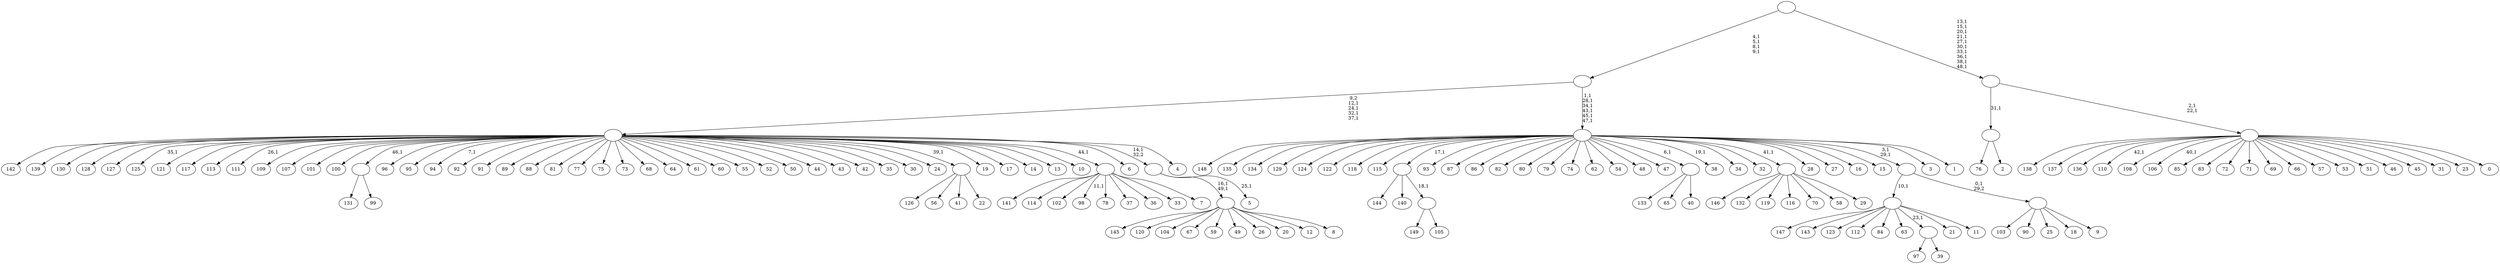 digraph T {
	200 [label="149"]
	199 [label="148"]
	198 [label="147"]
	197 [label="146"]
	196 [label="145"]
	195 [label="144"]
	194 [label="143"]
	193 [label="142"]
	192 [label="141"]
	191 [label="140"]
	190 [label="139"]
	189 [label="138"]
	188 [label="137"]
	187 [label="136"]
	186 [label="135"]
	185 [label="134"]
	184 [label="133"]
	183 [label="132"]
	182 [label="131"]
	181 [label="130"]
	180 [label="129"]
	179 [label="128"]
	178 [label="127"]
	177 [label="126"]
	176 [label="125"]
	174 [label="124"]
	173 [label="123"]
	172 [label="122"]
	171 [label="121"]
	170 [label="120"]
	169 [label="119"]
	168 [label="118"]
	167 [label="117"]
	166 [label="116"]
	165 [label="115"]
	164 [label="114"]
	163 [label="113"]
	162 [label="112"]
	161 [label="111"]
	159 [label="110"]
	157 [label="109"]
	156 [label="108"]
	155 [label="107"]
	154 [label="106"]
	152 [label="105"]
	151 [label=""]
	150 [label=""]
	149 [label="104"]
	148 [label="103"]
	147 [label="102"]
	146 [label="101"]
	145 [label="100"]
	144 [label="99"]
	143 [label=""]
	142 [label="98"]
	140 [label="97"]
	139 [label="96"]
	138 [label="95"]
	137 [label="94"]
	135 [label="93"]
	134 [label="92"]
	133 [label="91"]
	132 [label="90"]
	131 [label="89"]
	130 [label="88"]
	129 [label="87"]
	128 [label="86"]
	127 [label="85"]
	126 [label="84"]
	125 [label="83"]
	124 [label="82"]
	123 [label="81"]
	122 [label="80"]
	121 [label="79"]
	120 [label="78"]
	119 [label="77"]
	118 [label="76"]
	117 [label="75"]
	116 [label="74"]
	115 [label="73"]
	114 [label="72"]
	113 [label="71"]
	112 [label="70"]
	111 [label="69"]
	110 [label="68"]
	109 [label="67"]
	108 [label="66"]
	107 [label="65"]
	106 [label="64"]
	105 [label="63"]
	104 [label="62"]
	103 [label="61"]
	102 [label="60"]
	101 [label="59"]
	100 [label="58"]
	99 [label="57"]
	98 [label="56"]
	97 [label="55"]
	96 [label="54"]
	95 [label="53"]
	94 [label="52"]
	93 [label="51"]
	92 [label="50"]
	91 [label="49"]
	90 [label="48"]
	89 [label="47"]
	88 [label="46"]
	87 [label="45"]
	86 [label="44"]
	85 [label="43"]
	84 [label="42"]
	83 [label="41"]
	82 [label="40"]
	81 [label=""]
	80 [label="39"]
	79 [label=""]
	78 [label="38"]
	76 [label="37"]
	75 [label="36"]
	74 [label="35"]
	73 [label="34"]
	72 [label="33"]
	71 [label="32"]
	70 [label="31"]
	69 [label="30"]
	68 [label="29"]
	67 [label=""]
	66 [label="28"]
	65 [label="27"]
	64 [label="26"]
	63 [label="25"]
	62 [label="24"]
	61 [label="23"]
	60 [label="22"]
	59 [label=""]
	58 [label="21"]
	57 [label="20"]
	56 [label="19"]
	55 [label="18"]
	54 [label="17"]
	53 [label="16"]
	52 [label="15"]
	51 [label="14"]
	50 [label="13"]
	49 [label="12"]
	48 [label="11"]
	47 [label=""]
	46 [label="10"]
	45 [label="9"]
	44 [label=""]
	43 [label=""]
	41 [label="8"]
	40 [label=""]
	38 [label="7"]
	37 [label=""]
	36 [label="6"]
	35 [label="5"]
	33 [label=""]
	32 [label="4"]
	31 [label=""]
	27 [label="3"]
	26 [label="2"]
	25 [label=""]
	24 [label="1"]
	23 [label=""]
	17 [label=""]
	13 [label="0"]
	12 [label=""]
	10 [label=""]
	0 [label=""]
	151 -> 200 [label=""]
	151 -> 152 [label=""]
	150 -> 195 [label=""]
	150 -> 191 [label=""]
	150 -> 151 [label="18,1"]
	143 -> 182 [label=""]
	143 -> 144 [label=""]
	81 -> 184 [label=""]
	81 -> 107 [label=""]
	81 -> 82 [label=""]
	79 -> 140 [label=""]
	79 -> 80 [label=""]
	67 -> 197 [label=""]
	67 -> 183 [label=""]
	67 -> 169 [label=""]
	67 -> 166 [label=""]
	67 -> 112 [label=""]
	67 -> 100 [label=""]
	67 -> 68 [label=""]
	59 -> 177 [label=""]
	59 -> 98 [label=""]
	59 -> 83 [label=""]
	59 -> 60 [label=""]
	47 -> 198 [label=""]
	47 -> 194 [label=""]
	47 -> 173 [label=""]
	47 -> 162 [label=""]
	47 -> 126 [label=""]
	47 -> 105 [label=""]
	47 -> 79 [label="23,1"]
	47 -> 58 [label=""]
	47 -> 48 [label=""]
	44 -> 148 [label=""]
	44 -> 132 [label=""]
	44 -> 63 [label=""]
	44 -> 55 [label=""]
	44 -> 45 [label=""]
	43 -> 47 [label="10,1"]
	43 -> 44 [label="0,1\n29,2"]
	40 -> 196 [label=""]
	40 -> 170 [label=""]
	40 -> 149 [label=""]
	40 -> 109 [label=""]
	40 -> 101 [label=""]
	40 -> 91 [label=""]
	40 -> 64 [label=""]
	40 -> 57 [label=""]
	40 -> 49 [label=""]
	40 -> 41 [label=""]
	37 -> 142 [label="11,1"]
	37 -> 192 [label=""]
	37 -> 164 [label=""]
	37 -> 147 [label=""]
	37 -> 120 [label=""]
	37 -> 76 [label=""]
	37 -> 75 [label=""]
	37 -> 72 [label=""]
	37 -> 38 [label=""]
	33 -> 35 [label="25,1"]
	33 -> 40 [label="16,1\n49,1"]
	31 -> 137 [label="7,1"]
	31 -> 161 [label="26,1"]
	31 -> 176 [label="35,1"]
	31 -> 193 [label=""]
	31 -> 190 [label=""]
	31 -> 181 [label=""]
	31 -> 179 [label=""]
	31 -> 178 [label=""]
	31 -> 171 [label=""]
	31 -> 167 [label=""]
	31 -> 163 [label=""]
	31 -> 157 [label=""]
	31 -> 155 [label=""]
	31 -> 146 [label=""]
	31 -> 145 [label=""]
	31 -> 143 [label="46,1"]
	31 -> 139 [label=""]
	31 -> 138 [label=""]
	31 -> 134 [label=""]
	31 -> 133 [label=""]
	31 -> 131 [label=""]
	31 -> 130 [label=""]
	31 -> 123 [label=""]
	31 -> 119 [label=""]
	31 -> 117 [label=""]
	31 -> 115 [label=""]
	31 -> 110 [label=""]
	31 -> 106 [label=""]
	31 -> 103 [label=""]
	31 -> 102 [label=""]
	31 -> 97 [label=""]
	31 -> 94 [label=""]
	31 -> 92 [label=""]
	31 -> 86 [label=""]
	31 -> 85 [label=""]
	31 -> 84 [label=""]
	31 -> 74 [label=""]
	31 -> 69 [label=""]
	31 -> 62 [label=""]
	31 -> 59 [label="39,1"]
	31 -> 56 [label=""]
	31 -> 54 [label=""]
	31 -> 51 [label=""]
	31 -> 50 [label=""]
	31 -> 46 [label=""]
	31 -> 37 [label="44,1"]
	31 -> 36 [label=""]
	31 -> 33 [label="14,1\n32,2"]
	31 -> 32 [label=""]
	25 -> 118 [label=""]
	25 -> 26 [label=""]
	23 -> 43 [label="3,1\n29,1"]
	23 -> 78 [label="19,1"]
	23 -> 199 [label=""]
	23 -> 186 [label=""]
	23 -> 185 [label=""]
	23 -> 180 [label=""]
	23 -> 174 [label=""]
	23 -> 172 [label=""]
	23 -> 168 [label=""]
	23 -> 165 [label=""]
	23 -> 150 [label="17,1"]
	23 -> 135 [label=""]
	23 -> 129 [label=""]
	23 -> 128 [label=""]
	23 -> 124 [label=""]
	23 -> 122 [label=""]
	23 -> 121 [label=""]
	23 -> 116 [label=""]
	23 -> 104 [label=""]
	23 -> 96 [label=""]
	23 -> 90 [label=""]
	23 -> 89 [label=""]
	23 -> 81 [label="6,1"]
	23 -> 73 [label=""]
	23 -> 71 [label=""]
	23 -> 67 [label="41,1"]
	23 -> 66 [label=""]
	23 -> 65 [label=""]
	23 -> 53 [label=""]
	23 -> 52 [label=""]
	23 -> 27 [label=""]
	23 -> 24 [label=""]
	17 -> 23 [label="1,1\n28,1\n34,1\n43,1\n45,1\n47,1"]
	17 -> 31 [label="9,2\n12,1\n24,1\n32,1\n37,1"]
	12 -> 154 [label="40,1"]
	12 -> 159 [label="42,1"]
	12 -> 189 [label=""]
	12 -> 188 [label=""]
	12 -> 187 [label=""]
	12 -> 156 [label=""]
	12 -> 127 [label=""]
	12 -> 125 [label=""]
	12 -> 114 [label=""]
	12 -> 113 [label=""]
	12 -> 111 [label=""]
	12 -> 108 [label=""]
	12 -> 99 [label=""]
	12 -> 95 [label=""]
	12 -> 93 [label=""]
	12 -> 88 [label=""]
	12 -> 87 [label=""]
	12 -> 70 [label=""]
	12 -> 61 [label=""]
	12 -> 13 [label=""]
	10 -> 12 [label="2,1\n22,1"]
	10 -> 25 [label="31,1"]
	0 -> 10 [label="13,1\n15,1\n20,1\n21,1\n27,1\n30,1\n33,1\n36,1\n38,1\n48,1"]
	0 -> 17 [label="4,1\n5,1\n8,1\n9,1"]
}
